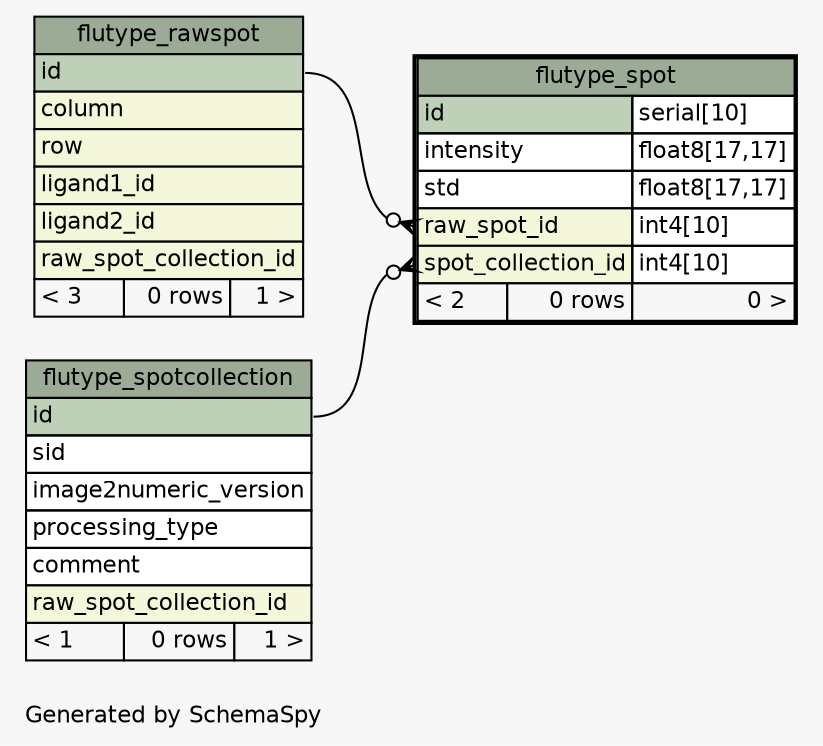 // dot 2.38.0 on Linux 4.4.0-89-generic
// SchemaSpy rev 590
digraph "oneDegreeRelationshipsDiagram" {
  graph [
    rankdir="RL"
    bgcolor="#f7f7f7"
    label="\nGenerated by SchemaSpy"
    labeljust="l"
    nodesep="0.18"
    ranksep="0.46"
    fontname="Helvetica"
    fontsize="11"
  ];
  node [
    fontname="Helvetica"
    fontsize="11"
    shape="plaintext"
  ];
  edge [
    arrowsize="0.8"
  ];
  "flutype_spot":"raw_spot_id":w -> "flutype_rawspot":"id":e [arrowhead=none dir=back arrowtail=crowodot];
  "flutype_spot":"spot_collection_id":w -> "flutype_spotcollection":"id":e [arrowhead=none dir=back arrowtail=crowodot];
  "flutype_rawspot" [
    label=<
    <TABLE BORDER="0" CELLBORDER="1" CELLSPACING="0" BGCOLOR="#ffffff">
      <TR><TD COLSPAN="3" BGCOLOR="#9bab96" ALIGN="CENTER">flutype_rawspot</TD></TR>
      <TR><TD PORT="id" COLSPAN="3" BGCOLOR="#bed1b8" ALIGN="LEFT">id</TD></TR>
      <TR><TD PORT="column" COLSPAN="3" BGCOLOR="#f4f7da" ALIGN="LEFT">column</TD></TR>
      <TR><TD PORT="row" COLSPAN="3" BGCOLOR="#f4f7da" ALIGN="LEFT">row</TD></TR>
      <TR><TD PORT="ligand1_id" COLSPAN="3" BGCOLOR="#f4f7da" ALIGN="LEFT">ligand1_id</TD></TR>
      <TR><TD PORT="ligand2_id" COLSPAN="3" BGCOLOR="#f4f7da" ALIGN="LEFT">ligand2_id</TD></TR>
      <TR><TD PORT="raw_spot_collection_id" COLSPAN="3" BGCOLOR="#f4f7da" ALIGN="LEFT">raw_spot_collection_id</TD></TR>
      <TR><TD ALIGN="LEFT" BGCOLOR="#f7f7f7">&lt; 3</TD><TD ALIGN="RIGHT" BGCOLOR="#f7f7f7">0 rows</TD><TD ALIGN="RIGHT" BGCOLOR="#f7f7f7">1 &gt;</TD></TR>
    </TABLE>>
    URL="flutype_rawspot.html"
    tooltip="flutype_rawspot"
  ];
  "flutype_spot" [
    label=<
    <TABLE BORDER="2" CELLBORDER="1" CELLSPACING="0" BGCOLOR="#ffffff">
      <TR><TD COLSPAN="3" BGCOLOR="#9bab96" ALIGN="CENTER">flutype_spot</TD></TR>
      <TR><TD PORT="id" COLSPAN="2" BGCOLOR="#bed1b8" ALIGN="LEFT">id</TD><TD PORT="id.type" ALIGN="LEFT">serial[10]</TD></TR>
      <TR><TD PORT="intensity" COLSPAN="2" ALIGN="LEFT">intensity</TD><TD PORT="intensity.type" ALIGN="LEFT">float8[17,17]</TD></TR>
      <TR><TD PORT="std" COLSPAN="2" ALIGN="LEFT">std</TD><TD PORT="std.type" ALIGN="LEFT">float8[17,17]</TD></TR>
      <TR><TD PORT="raw_spot_id" COLSPAN="2" BGCOLOR="#f4f7da" ALIGN="LEFT">raw_spot_id</TD><TD PORT="raw_spot_id.type" ALIGN="LEFT">int4[10]</TD></TR>
      <TR><TD PORT="spot_collection_id" COLSPAN="2" BGCOLOR="#f4f7da" ALIGN="LEFT">spot_collection_id</TD><TD PORT="spot_collection_id.type" ALIGN="LEFT">int4[10]</TD></TR>
      <TR><TD ALIGN="LEFT" BGCOLOR="#f7f7f7">&lt; 2</TD><TD ALIGN="RIGHT" BGCOLOR="#f7f7f7">0 rows</TD><TD ALIGN="RIGHT" BGCOLOR="#f7f7f7">0 &gt;</TD></TR>
    </TABLE>>
    URL="flutype_spot.html"
    tooltip="flutype_spot"
  ];
  "flutype_spotcollection" [
    label=<
    <TABLE BORDER="0" CELLBORDER="1" CELLSPACING="0" BGCOLOR="#ffffff">
      <TR><TD COLSPAN="3" BGCOLOR="#9bab96" ALIGN="CENTER">flutype_spotcollection</TD></TR>
      <TR><TD PORT="id" COLSPAN="3" BGCOLOR="#bed1b8" ALIGN="LEFT">id</TD></TR>
      <TR><TD PORT="sid" COLSPAN="3" ALIGN="LEFT">sid</TD></TR>
      <TR><TD PORT="image2numeric_version" COLSPAN="3" ALIGN="LEFT">image2numeric_version</TD></TR>
      <TR><TD PORT="processing_type" COLSPAN="3" ALIGN="LEFT">processing_type</TD></TR>
      <TR><TD PORT="comment" COLSPAN="3" ALIGN="LEFT">comment</TD></TR>
      <TR><TD PORT="raw_spot_collection_id" COLSPAN="3" BGCOLOR="#f4f7da" ALIGN="LEFT">raw_spot_collection_id</TD></TR>
      <TR><TD ALIGN="LEFT" BGCOLOR="#f7f7f7">&lt; 1</TD><TD ALIGN="RIGHT" BGCOLOR="#f7f7f7">0 rows</TD><TD ALIGN="RIGHT" BGCOLOR="#f7f7f7">1 &gt;</TD></TR>
    </TABLE>>
    URL="flutype_spotcollection.html"
    tooltip="flutype_spotcollection"
  ];
}
